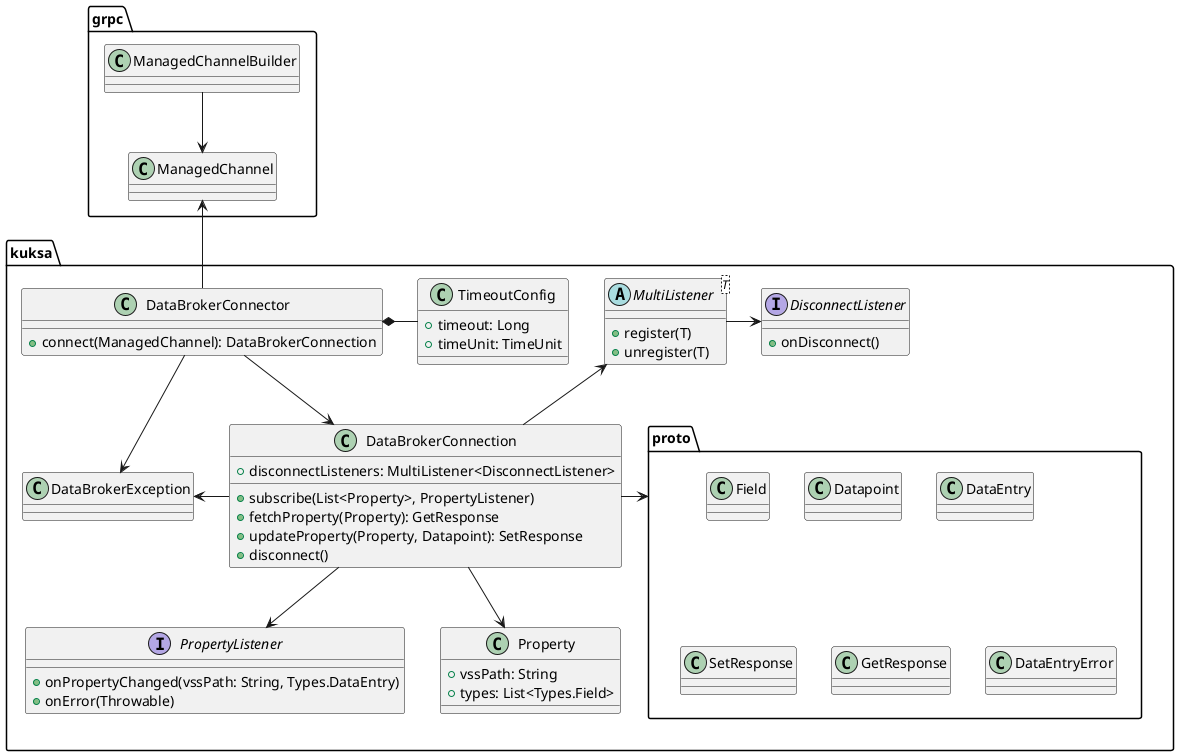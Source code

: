 @startuml
'https://plantuml.com/class-diagram

package grpc {

    ManagedChannelBuilder --> ManagedChannel

    class ManagedChannel
    class ManagedChannelBuilder

}

package kuksa {

    package proto {
        class Field
        class Datapoint
        class DataEntry
        class SetResponse
        class GetResponse
        class DataEntryError
    }

    DataBrokerConnector -down-> DataBrokerException
    DataBrokerConnector -down-> DataBrokerConnection
    DataBrokerConnection -down-> PropertyListener
    DataBrokerConnection -down-> Property
    DataBrokerConnection -left-> DataBrokerException
    DataBrokerConnection -up-> MultiListener
    MultiListener -right-> DisconnectListener
    TimeoutConfig -left-* DataBrokerConnector

    class DataBrokerConnector {
        + connect(ManagedChannel): DataBrokerConnection
    }

    class TimeoutConfig {
        + timeout: Long
        + timeUnit: TimeUnit
    }

    class DataBrokerConnection {
        + disconnectListeners: MultiListener<DisconnectListener>
        + subscribe(List<Property>, PropertyListener)
        + fetchProperty(Property): GetResponse
        + updateProperty(Property, Datapoint): SetResponse
        + disconnect()
    }
    
    interface PropertyListener {
        + onPropertyChanged(vssPath: String, Types.DataEntry)
        + onError(Throwable)
    }

    class Property {
        + vssPath: String
        + types: List<Types.Field>
    }

    class DataBrokerException

    abstract class MultiListener<T> {
        + register(T)
        + unregister(T)
    }

    interface DisconnectListener {
        + onDisconnect()
    }
}

DataBrokerConnector -up-> ManagedChannel
DataBrokerConnection -right-> proto

@enduml
